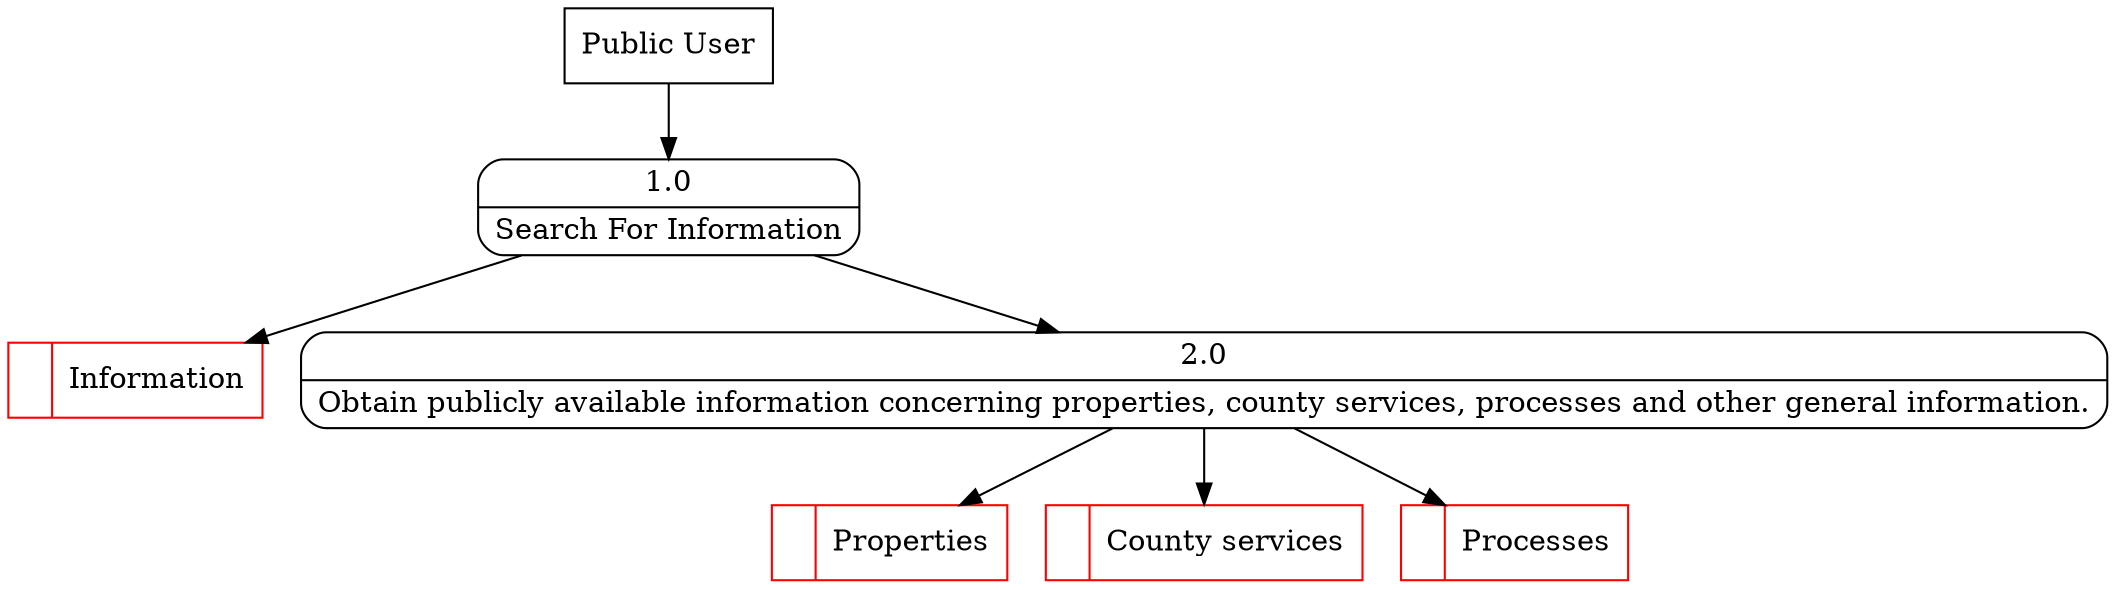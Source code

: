 digraph dfd2{ 
node[shape=record]
200 [label="<f0>  |<f1> Information " color=red];
201 [label="Public User" shape=box];
202 [label="{<f0> 1.0|<f1> Search For Information }" shape=Mrecord];
2 [label="{<f0> 2.0|<f1> Obtain publicly available information concerning properties, county services, processes and other general information. }" shape=Mrecord];
202 -> 2
1001 [label="<f0>  |<f1> Properties " color=red];
2 -> 1001
1003 [label="<f0>  |<f1> County services " color=red];
2 -> 1003
1005 [label="<f0>  |<f1> Processes " color=red];
2 -> 1005
201 -> 202
202 -> 200
}